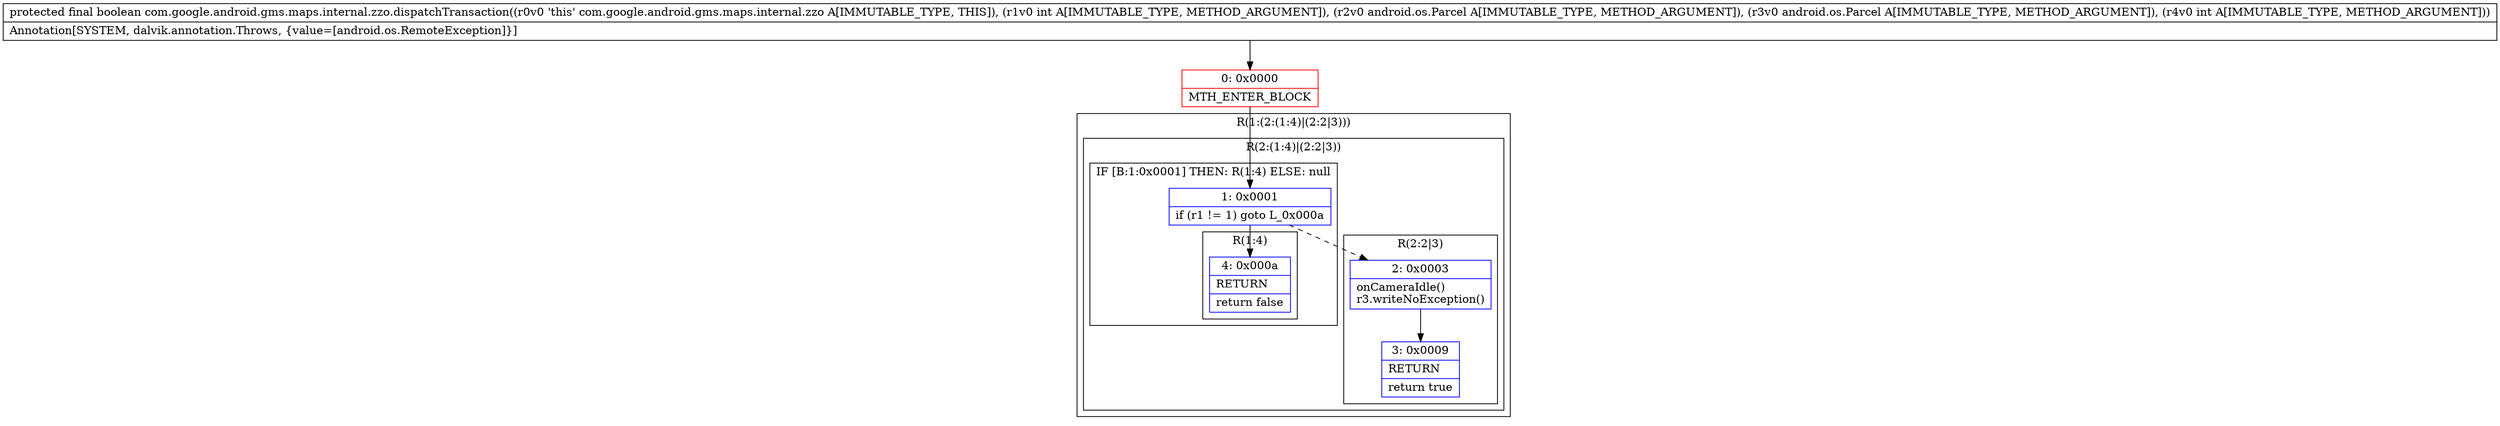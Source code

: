 digraph "CFG forcom.google.android.gms.maps.internal.zzo.dispatchTransaction(ILandroid\/os\/Parcel;Landroid\/os\/Parcel;I)Z" {
subgraph cluster_Region_1117175447 {
label = "R(1:(2:(1:4)|(2:2|3)))";
node [shape=record,color=blue];
subgraph cluster_Region_1826987534 {
label = "R(2:(1:4)|(2:2|3))";
node [shape=record,color=blue];
subgraph cluster_IfRegion_1105908980 {
label = "IF [B:1:0x0001] THEN: R(1:4) ELSE: null";
node [shape=record,color=blue];
Node_1 [shape=record,label="{1\:\ 0x0001|if (r1 != 1) goto L_0x000a\l}"];
subgraph cluster_Region_1801536733 {
label = "R(1:4)";
node [shape=record,color=blue];
Node_4 [shape=record,label="{4\:\ 0x000a|RETURN\l|return false\l}"];
}
}
subgraph cluster_Region_485768480 {
label = "R(2:2|3)";
node [shape=record,color=blue];
Node_2 [shape=record,label="{2\:\ 0x0003|onCameraIdle()\lr3.writeNoException()\l}"];
Node_3 [shape=record,label="{3\:\ 0x0009|RETURN\l|return true\l}"];
}
}
}
Node_0 [shape=record,color=red,label="{0\:\ 0x0000|MTH_ENTER_BLOCK\l}"];
MethodNode[shape=record,label="{protected final boolean com.google.android.gms.maps.internal.zzo.dispatchTransaction((r0v0 'this' com.google.android.gms.maps.internal.zzo A[IMMUTABLE_TYPE, THIS]), (r1v0 int A[IMMUTABLE_TYPE, METHOD_ARGUMENT]), (r2v0 android.os.Parcel A[IMMUTABLE_TYPE, METHOD_ARGUMENT]), (r3v0 android.os.Parcel A[IMMUTABLE_TYPE, METHOD_ARGUMENT]), (r4v0 int A[IMMUTABLE_TYPE, METHOD_ARGUMENT]))  | Annotation[SYSTEM, dalvik.annotation.Throws, \{value=[android.os.RemoteException]\}]\l}"];
MethodNode -> Node_0;
Node_1 -> Node_2[style=dashed];
Node_1 -> Node_4;
Node_2 -> Node_3;
Node_0 -> Node_1;
}

